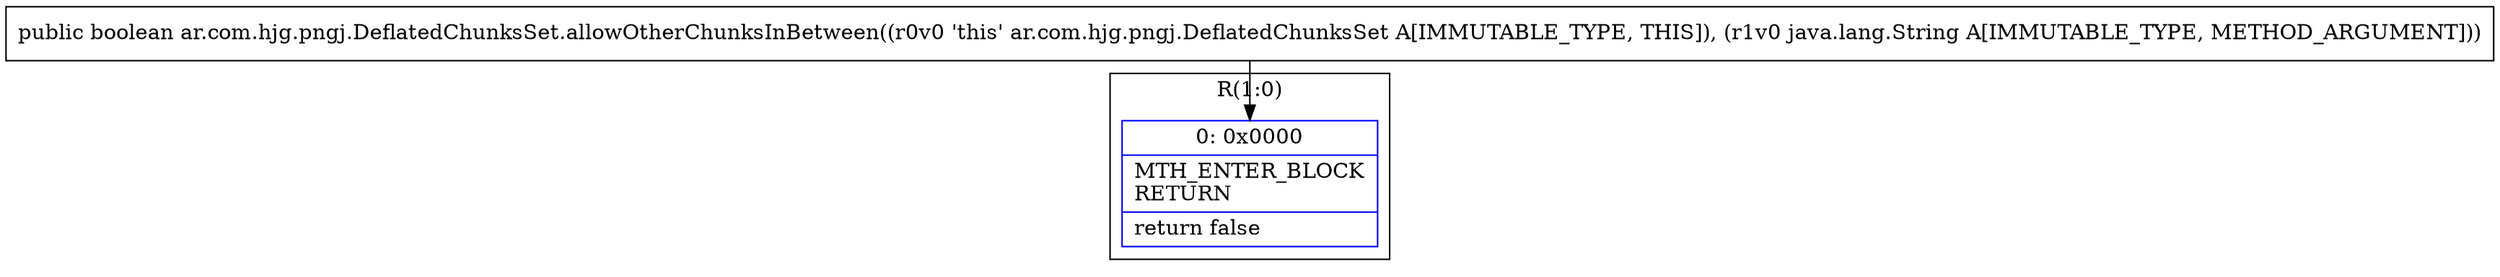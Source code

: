 digraph "CFG forar.com.hjg.pngj.DeflatedChunksSet.allowOtherChunksInBetween(Ljava\/lang\/String;)Z" {
subgraph cluster_Region_1306254978 {
label = "R(1:0)";
node [shape=record,color=blue];
Node_0 [shape=record,label="{0\:\ 0x0000|MTH_ENTER_BLOCK\lRETURN\l|return false\l}"];
}
MethodNode[shape=record,label="{public boolean ar.com.hjg.pngj.DeflatedChunksSet.allowOtherChunksInBetween((r0v0 'this' ar.com.hjg.pngj.DeflatedChunksSet A[IMMUTABLE_TYPE, THIS]), (r1v0 java.lang.String A[IMMUTABLE_TYPE, METHOD_ARGUMENT])) }"];
MethodNode -> Node_0;
}

